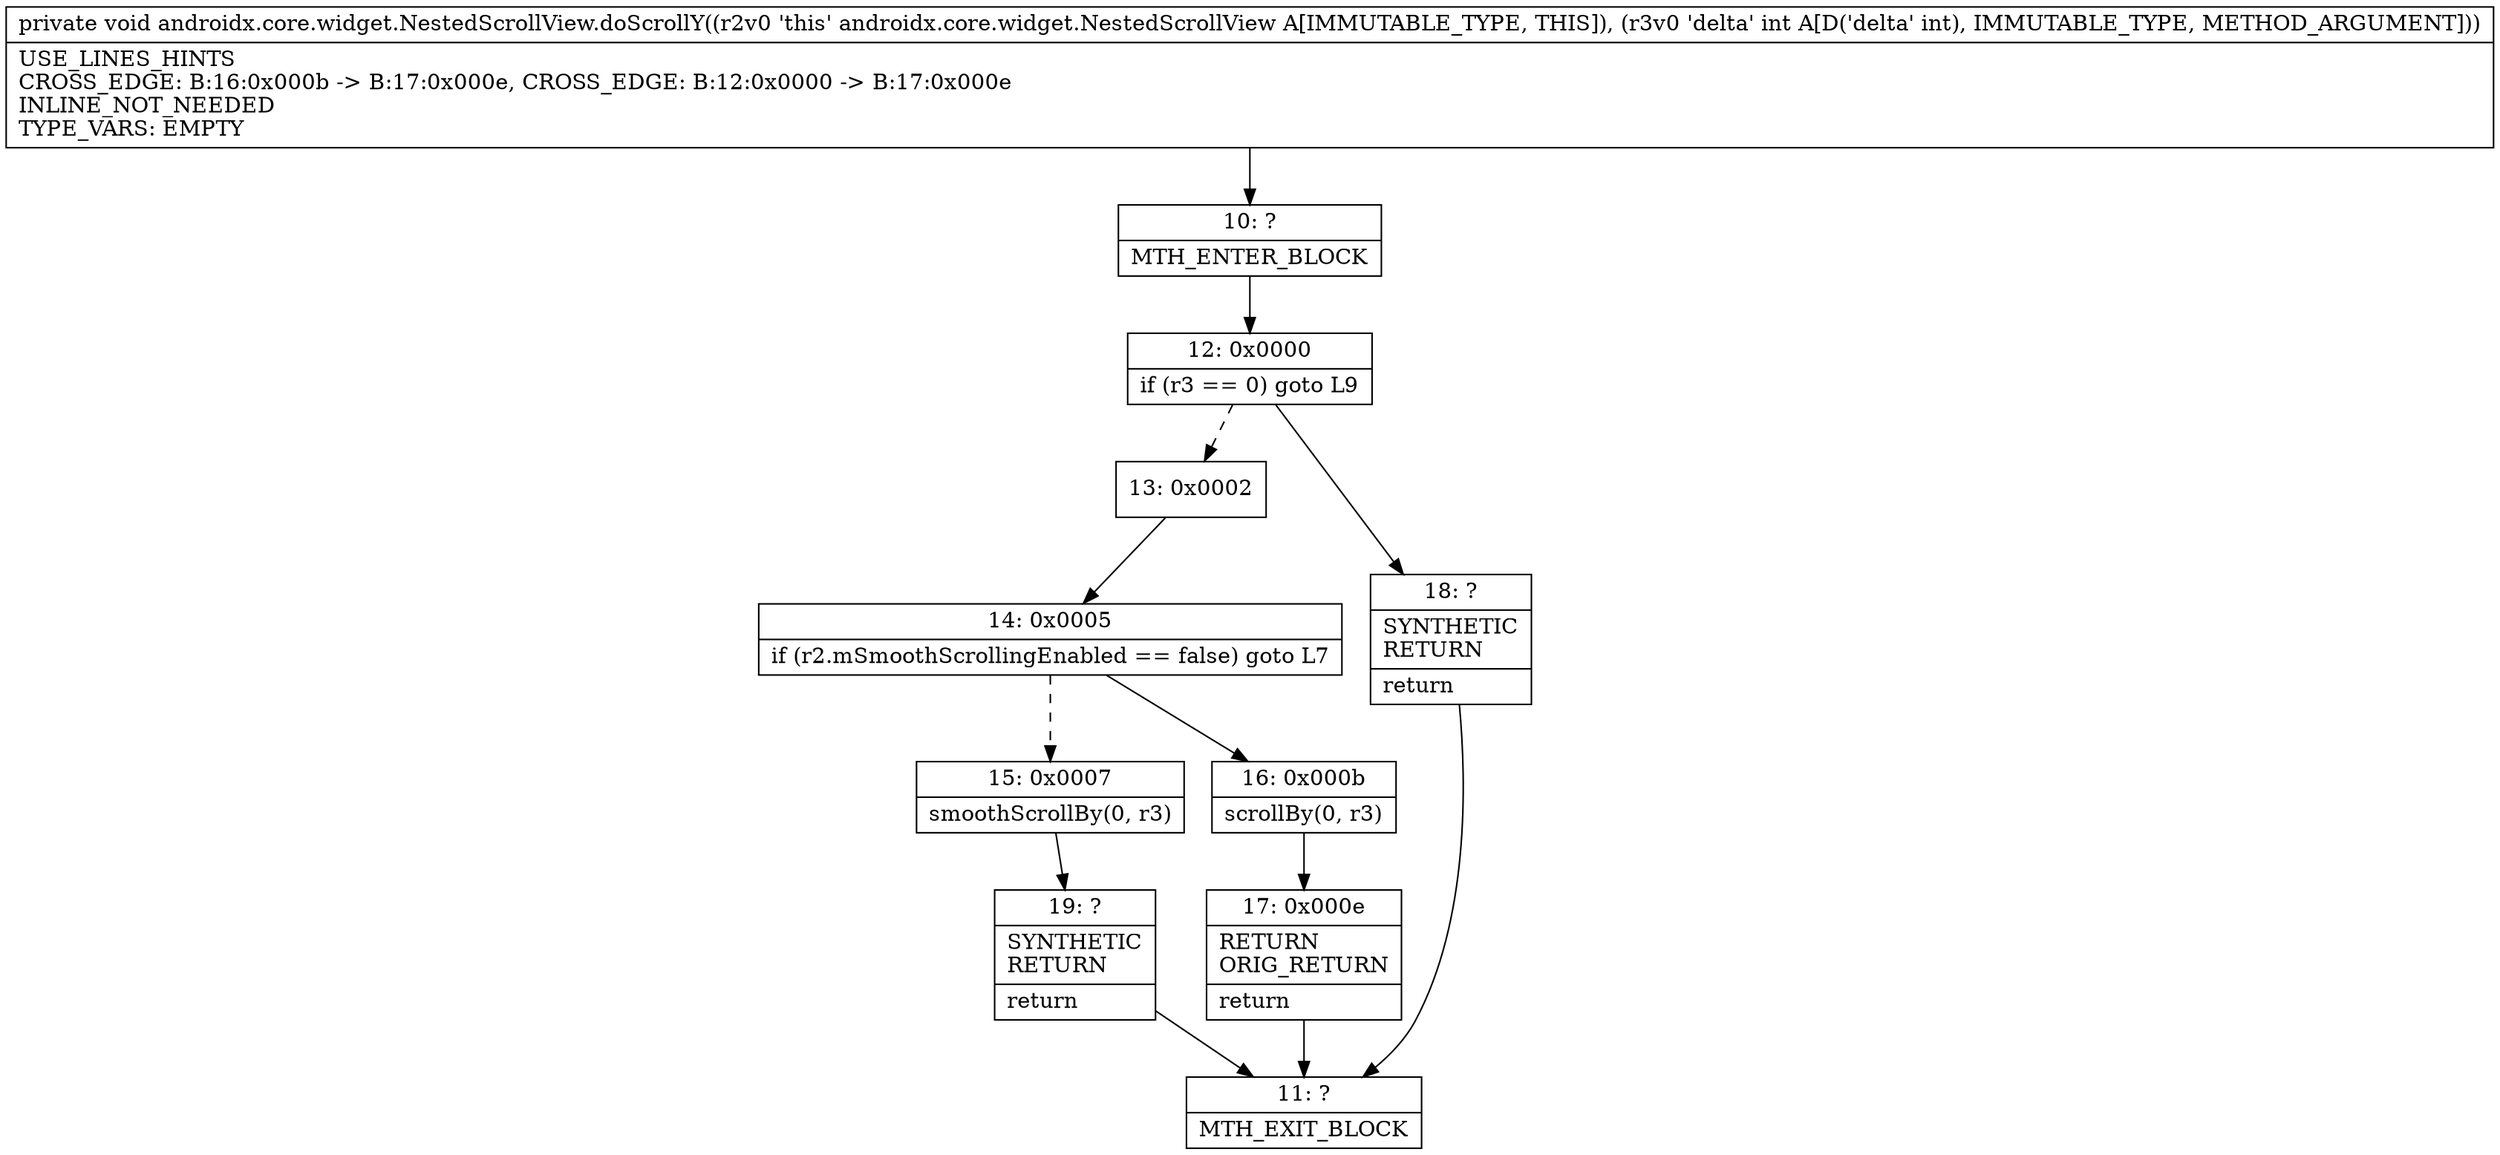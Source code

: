 digraph "CFG forandroidx.core.widget.NestedScrollView.doScrollY(I)V" {
Node_10 [shape=record,label="{10\:\ ?|MTH_ENTER_BLOCK\l}"];
Node_12 [shape=record,label="{12\:\ 0x0000|if (r3 == 0) goto L9\l}"];
Node_13 [shape=record,label="{13\:\ 0x0002}"];
Node_14 [shape=record,label="{14\:\ 0x0005|if (r2.mSmoothScrollingEnabled == false) goto L7\l}"];
Node_15 [shape=record,label="{15\:\ 0x0007|smoothScrollBy(0, r3)\l}"];
Node_19 [shape=record,label="{19\:\ ?|SYNTHETIC\lRETURN\l|return\l}"];
Node_11 [shape=record,label="{11\:\ ?|MTH_EXIT_BLOCK\l}"];
Node_16 [shape=record,label="{16\:\ 0x000b|scrollBy(0, r3)\l}"];
Node_17 [shape=record,label="{17\:\ 0x000e|RETURN\lORIG_RETURN\l|return\l}"];
Node_18 [shape=record,label="{18\:\ ?|SYNTHETIC\lRETURN\l|return\l}"];
MethodNode[shape=record,label="{private void androidx.core.widget.NestedScrollView.doScrollY((r2v0 'this' androidx.core.widget.NestedScrollView A[IMMUTABLE_TYPE, THIS]), (r3v0 'delta' int A[D('delta' int), IMMUTABLE_TYPE, METHOD_ARGUMENT]))  | USE_LINES_HINTS\lCROSS_EDGE: B:16:0x000b \-\> B:17:0x000e, CROSS_EDGE: B:12:0x0000 \-\> B:17:0x000e\lINLINE_NOT_NEEDED\lTYPE_VARS: EMPTY\l}"];
MethodNode -> Node_10;Node_10 -> Node_12;
Node_12 -> Node_13[style=dashed];
Node_12 -> Node_18;
Node_13 -> Node_14;
Node_14 -> Node_15[style=dashed];
Node_14 -> Node_16;
Node_15 -> Node_19;
Node_19 -> Node_11;
Node_16 -> Node_17;
Node_17 -> Node_11;
Node_18 -> Node_11;
}

